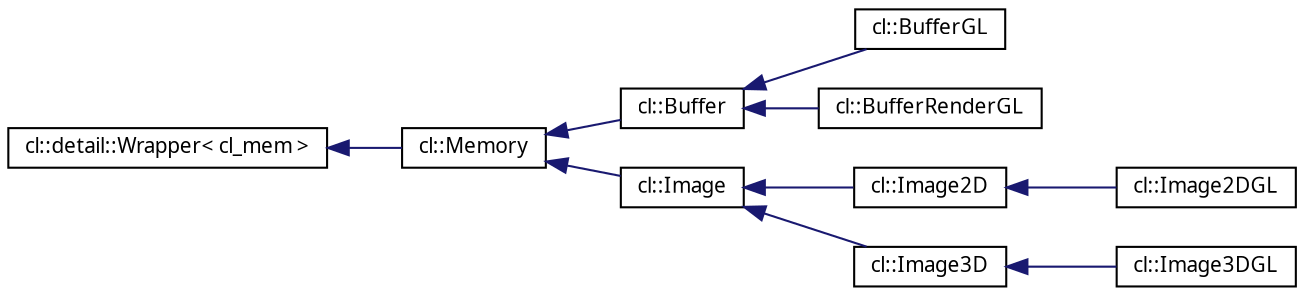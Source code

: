digraph G
{
  edge [fontname="FreeSans.ttf",fontsize="10",labelfontname="FreeSans.ttf",labelfontsize="10"];
  node [fontname="FreeSans.ttf",fontsize="10",shape=record];
  rankdir=LR;
  Node1 [label="cl::detail::Wrapper\< cl_mem \>",height=0.2,width=0.4,color="black", fillcolor="white", style="filled",URL="$classcl_1_1detail_1_1_wrapper.html"];
  Node1 -> Node2 [dir=back,color="midnightblue",fontsize="10",style="solid",fontname="FreeSans.ttf"];
  Node2 [label="cl::Memory",height=0.2,width=0.4,color="black", fillcolor="white", style="filled",URL="$classcl_1_1_memory.html",tooltip="Memory interface for cl_mem."];
  Node2 -> Node3 [dir=back,color="midnightblue",fontsize="10",style="solid",fontname="FreeSans.ttf"];
  Node3 [label="cl::Buffer",height=0.2,width=0.4,color="black", fillcolor="white", style="filled",URL="$classcl_1_1_buffer.html",tooltip="Memory buffer interface."];
  Node3 -> Node4 [dir=back,color="midnightblue",fontsize="10",style="solid",fontname="FreeSans.ttf"];
  Node4 [label="cl::BufferGL",height=0.2,width=0.4,color="black", fillcolor="white", style="filled",URL="$classcl_1_1_buffer_g_l.html",tooltip="Memory buffer interface for GL interop."];
  Node3 -> Node5 [dir=back,color="midnightblue",fontsize="10",style="solid",fontname="FreeSans.ttf"];
  Node5 [label="cl::BufferRenderGL",height=0.2,width=0.4,color="black", fillcolor="white", style="filled",URL="$classcl_1_1_buffer_render_g_l.html",tooltip="Memory buffer interface for GL interop with renderbuffer."];
  Node2 -> Node6 [dir=back,color="midnightblue",fontsize="10",style="solid",fontname="FreeSans.ttf"];
  Node6 [label="cl::Image",height=0.2,width=0.4,color="black", fillcolor="white", style="filled",URL="$classcl_1_1_image.html",tooltip="Base class interface for all images."];
  Node6 -> Node7 [dir=back,color="midnightblue",fontsize="10",style="solid",fontname="FreeSans.ttf"];
  Node7 [label="cl::Image2D",height=0.2,width=0.4,color="black", fillcolor="white", style="filled",URL="$classcl_1_1_image2_d.html",tooltip="Image interface for 2D images."];
  Node7 -> Node8 [dir=back,color="midnightblue",fontsize="10",style="solid",fontname="FreeSans.ttf"];
  Node8 [label="cl::Image2DGL",height=0.2,width=0.4,color="black", fillcolor="white", style="filled",URL="$classcl_1_1_image2_d_g_l.html",tooltip="2D image interface for GL interop."];
  Node6 -> Node9 [dir=back,color="midnightblue",fontsize="10",style="solid",fontname="FreeSans.ttf"];
  Node9 [label="cl::Image3D",height=0.2,width=0.4,color="black", fillcolor="white", style="filled",URL="$classcl_1_1_image3_d.html",tooltip="Image interface for 3D images."];
  Node9 -> Node10 [dir=back,color="midnightblue",fontsize="10",style="solid",fontname="FreeSans.ttf"];
  Node10 [label="cl::Image3DGL",height=0.2,width=0.4,color="black", fillcolor="white", style="filled",URL="$classcl_1_1_image3_d_g_l.html"];
}
